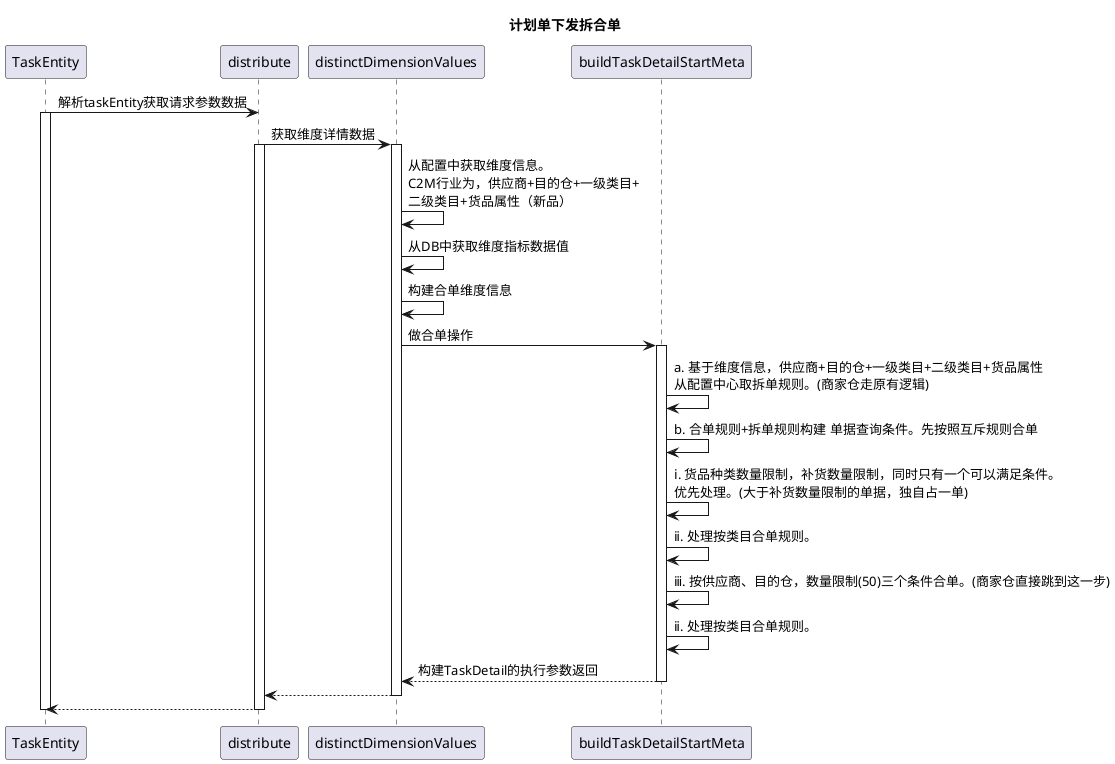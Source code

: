 @startuml
title 计划单下发拆合单

TaskEntity -> distribute: 解析taskEntity获取请求参数数据
activate TaskEntity
distribute -> distinctDimensionValues: 获取维度详情数据
activate distribute
activate distinctDimensionValues
distinctDimensionValues -> distinctDimensionValues: 从配置中获取维度信息。\nC2M行业为，供应商+目的仓+一级类目+\n二级类目+货品属性（新品）
distinctDimensionValues -> distinctDimensionValues: 从DB中获取维度指标数据值
distinctDimensionValues -> distinctDimensionValues: 构建合单维度信息
distinctDimensionValues -> buildTaskDetailStartMeta: 做合单操作
activate buildTaskDetailStartMeta
buildTaskDetailStartMeta -> buildTaskDetailStartMeta: a. 基于维度信息，供应商+目的仓+一级类目+二级类目+货品属性 \n从配置中心取拆单规则。(商家仓走原有逻辑)
buildTaskDetailStartMeta -> buildTaskDetailStartMeta: b. 合单规则+拆单规则构建 单据查询条件。先按照互斥规则合单
buildTaskDetailStartMeta -> buildTaskDetailStartMeta: ⅰ. 货品种类数量限制，补货数量限制，同时只有一个可以满足条件。\n优先处理。(大于补货数量限制的单据，独自占一单)
buildTaskDetailStartMeta -> buildTaskDetailStartMeta: ⅱ. 处理按类目合单规则。
buildTaskDetailStartMeta -> buildTaskDetailStartMeta: ⅲ. 按供应商、目的仓，数量限制(50)三个条件合单。(商家仓直接跳到这一步)
buildTaskDetailStartMeta -> buildTaskDetailStartMeta: ⅱ. 处理按类目合单规则。
buildTaskDetailStartMeta --> distinctDimensionValues: 构建TaskDetail的执行参数返回
deactivate buildTaskDetailStartMeta

distinctDimensionValues --> distribute:
deactivate distinctDimensionValues

distribute --> TaskEntity:

deactivate distribute
deactivate TaskEntity


@enduml



